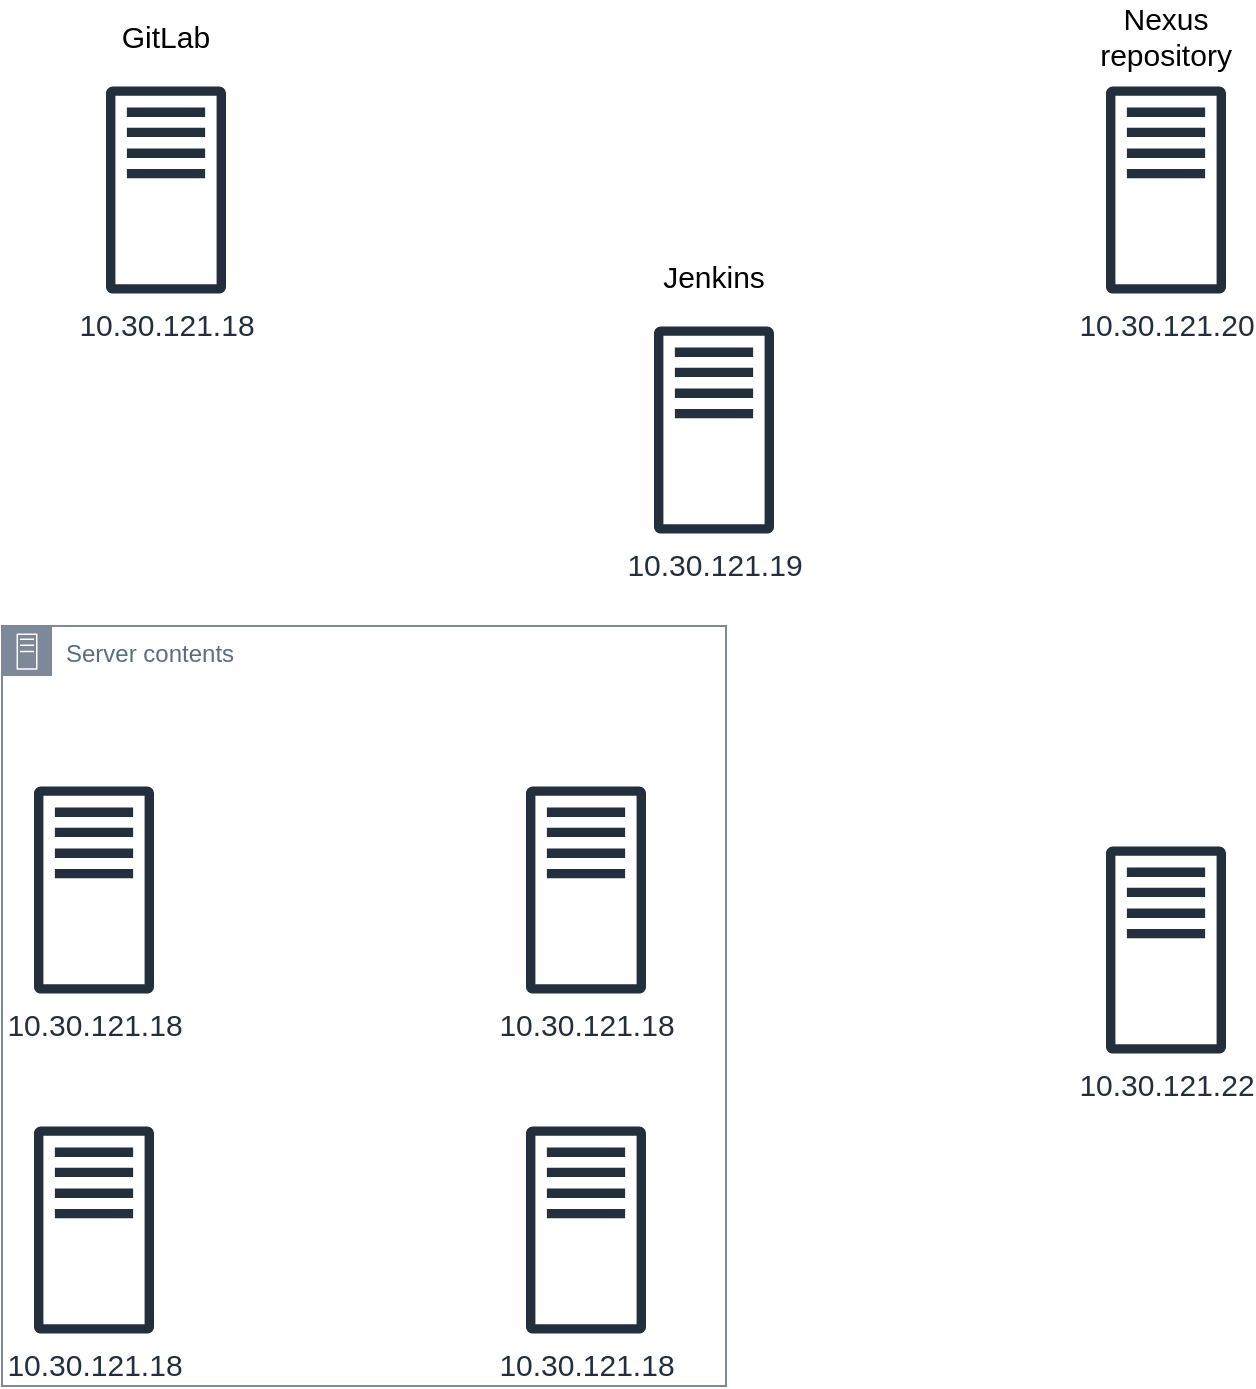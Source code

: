 <mxfile version="27.1.4">
  <diagram name="Trang-1" id="-xY9iWIBnSZKWelSnB7h">
    <mxGraphModel dx="976" dy="671" grid="1" gridSize="10" guides="1" tooltips="1" connect="1" arrows="1" fold="1" page="1" pageScale="1" pageWidth="827" pageHeight="1169" math="0" shadow="0">
      <root>
        <mxCell id="0" />
        <mxCell id="1" parent="0" />
        <mxCell id="OG8OPvFPvBwY5nTYk2t3-2" value="10.30.121.20" style="sketch=0;outlineConnect=0;fontColor=#232F3E;gradientColor=none;fillColor=#232F3D;strokeColor=none;dashed=0;verticalLabelPosition=bottom;verticalAlign=top;align=center;html=1;fontSize=15;fontStyle=0;aspect=fixed;pointerEvents=1;shape=mxgraph.aws4.traditional_server;" vertex="1" parent="1">
          <mxGeometry x="580" y="60" width="60" height="104" as="geometry" />
        </mxCell>
        <mxCell id="OG8OPvFPvBwY5nTYk2t3-4" value="Server contents" style="points=[[0,0],[0.25,0],[0.5,0],[0.75,0],[1,0],[1,0.25],[1,0.5],[1,0.75],[1,1],[0.75,1],[0.5,1],[0.25,1],[0,1],[0,0.75],[0,0.5],[0,0.25]];outlineConnect=0;gradientColor=none;html=1;whiteSpace=wrap;fontSize=12;fontStyle=0;container=1;pointerEvents=0;collapsible=0;recursiveResize=0;shape=mxgraph.aws4.group;grIcon=mxgraph.aws4.group_on_premise;strokeColor=#7D8998;fillColor=none;verticalAlign=top;align=left;spacingLeft=30;fontColor=#5A6C86;dashed=0;" vertex="1" parent="1">
          <mxGeometry x="28" y="330" width="362" height="380" as="geometry" />
        </mxCell>
        <mxCell id="OG8OPvFPvBwY5nTYk2t3-13" value="10.30.121.18" style="sketch=0;outlineConnect=0;fontColor=#232F3E;gradientColor=none;fillColor=#232F3D;strokeColor=none;dashed=0;verticalLabelPosition=bottom;verticalAlign=top;align=center;html=1;fontSize=15;fontStyle=0;aspect=fixed;pointerEvents=1;shape=mxgraph.aws4.traditional_server;" vertex="1" parent="OG8OPvFPvBwY5nTYk2t3-4">
          <mxGeometry x="16" y="250" width="60" height="104" as="geometry" />
        </mxCell>
        <mxCell id="OG8OPvFPvBwY5nTYk2t3-14" value="10.30.121.18" style="sketch=0;outlineConnect=0;fontColor=#232F3E;gradientColor=none;fillColor=#232F3D;strokeColor=none;dashed=0;verticalLabelPosition=bottom;verticalAlign=top;align=center;html=1;fontSize=15;fontStyle=0;aspect=fixed;pointerEvents=1;shape=mxgraph.aws4.traditional_server;" vertex="1" parent="OG8OPvFPvBwY5nTYk2t3-4">
          <mxGeometry x="16" y="80" width="60" height="104" as="geometry" />
        </mxCell>
        <mxCell id="OG8OPvFPvBwY5nTYk2t3-15" value="10.30.121.18" style="sketch=0;outlineConnect=0;fontColor=#232F3E;gradientColor=none;fillColor=#232F3D;strokeColor=none;dashed=0;verticalLabelPosition=bottom;verticalAlign=top;align=center;html=1;fontSize=15;fontStyle=0;aspect=fixed;pointerEvents=1;shape=mxgraph.aws4.traditional_server;" vertex="1" parent="OG8OPvFPvBwY5nTYk2t3-4">
          <mxGeometry x="262" y="250" width="60" height="104" as="geometry" />
        </mxCell>
        <mxCell id="OG8OPvFPvBwY5nTYk2t3-16" value="10.30.121.18" style="sketch=0;outlineConnect=0;fontColor=#232F3E;gradientColor=none;fillColor=#232F3D;strokeColor=none;dashed=0;verticalLabelPosition=bottom;verticalAlign=top;align=center;html=1;fontSize=15;fontStyle=0;aspect=fixed;pointerEvents=1;shape=mxgraph.aws4.traditional_server;" vertex="1" parent="OG8OPvFPvBwY5nTYk2t3-4">
          <mxGeometry x="262" y="80" width="60" height="104" as="geometry" />
        </mxCell>
        <mxCell id="OG8OPvFPvBwY5nTYk2t3-6" value="10.30.121.18" style="sketch=0;outlineConnect=0;fontColor=#232F3E;gradientColor=none;fillColor=#232F3D;strokeColor=none;dashed=0;verticalLabelPosition=bottom;verticalAlign=top;align=center;html=1;fontSize=15;fontStyle=0;aspect=fixed;pointerEvents=1;shape=mxgraph.aws4.traditional_server;" vertex="1" parent="1">
          <mxGeometry x="80" y="60" width="60" height="104" as="geometry" />
        </mxCell>
        <mxCell id="OG8OPvFPvBwY5nTYk2t3-7" value="10.30.121.19" style="sketch=0;outlineConnect=0;fontColor=#232F3E;gradientColor=none;fillColor=#232F3D;strokeColor=none;dashed=0;verticalLabelPosition=bottom;verticalAlign=top;align=center;html=1;fontSize=15;fontStyle=0;aspect=fixed;pointerEvents=1;shape=mxgraph.aws4.traditional_server;" vertex="1" parent="1">
          <mxGeometry x="354" y="180" width="60" height="104" as="geometry" />
        </mxCell>
        <mxCell id="OG8OPvFPvBwY5nTYk2t3-8" value="10.30.121.22" style="sketch=0;outlineConnect=0;fontColor=#232F3E;gradientColor=none;fillColor=#232F3D;strokeColor=none;dashed=0;verticalLabelPosition=bottom;verticalAlign=top;align=center;html=1;fontSize=15;fontStyle=0;aspect=fixed;pointerEvents=1;shape=mxgraph.aws4.traditional_server;" vertex="1" parent="1">
          <mxGeometry x="580" y="440" width="60" height="104" as="geometry" />
        </mxCell>
        <mxCell id="OG8OPvFPvBwY5nTYk2t3-10" value="GitLab" style="text;html=1;align=center;verticalAlign=middle;whiteSpace=wrap;rounded=0;fontSize=15;" vertex="1" parent="1">
          <mxGeometry x="80" y="20" width="60" height="30" as="geometry" />
        </mxCell>
        <mxCell id="OG8OPvFPvBwY5nTYk2t3-11" value="Jenkins" style="text;html=1;align=center;verticalAlign=middle;whiteSpace=wrap;rounded=0;fontSize=15;" vertex="1" parent="1">
          <mxGeometry x="354" y="140" width="60" height="30" as="geometry" />
        </mxCell>
        <mxCell id="OG8OPvFPvBwY5nTYk2t3-12" value="Nexus repository" style="text;html=1;align=center;verticalAlign=middle;whiteSpace=wrap;rounded=0;fontSize=15;" vertex="1" parent="1">
          <mxGeometry x="580" y="20" width="60" height="30" as="geometry" />
        </mxCell>
      </root>
    </mxGraphModel>
  </diagram>
</mxfile>
